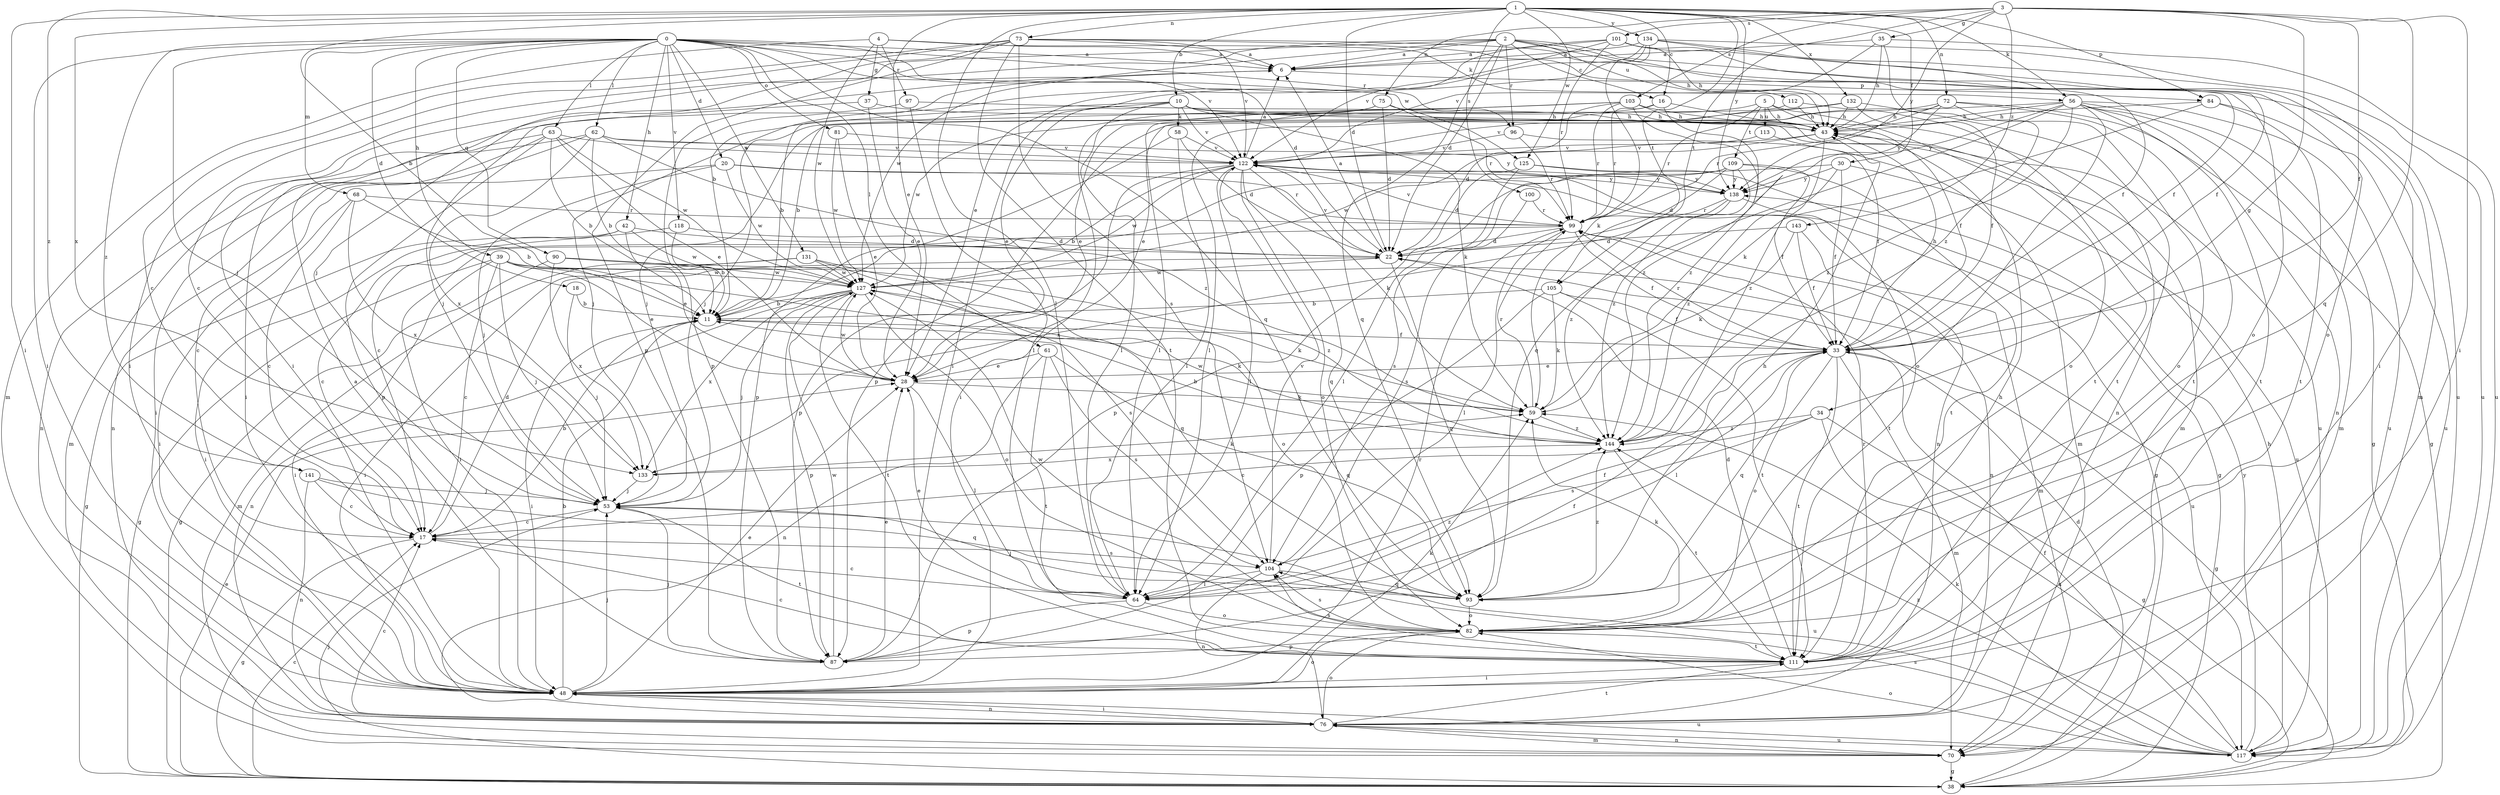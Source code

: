strict digraph  {
0;
1;
2;
3;
4;
5;
6;
10;
11;
16;
17;
18;
20;
22;
28;
30;
33;
34;
35;
37;
38;
39;
42;
43;
48;
53;
56;
58;
59;
61;
62;
63;
64;
68;
70;
72;
73;
75;
76;
81;
82;
84;
87;
90;
93;
96;
97;
99;
100;
101;
103;
104;
105;
109;
111;
112;
113;
117;
118;
122;
125;
127;
131;
132;
133;
134;
138;
141;
143;
144;
0 -> 6  [label=a];
0 -> 18  [label=d];
0 -> 20  [label=d];
0 -> 22  [label=d];
0 -> 39  [label=h];
0 -> 42  [label=h];
0 -> 48  [label=i];
0 -> 53  [label=j];
0 -> 61  [label=l];
0 -> 62  [label=l];
0 -> 63  [label=l];
0 -> 68  [label=m];
0 -> 81  [label=o];
0 -> 90  [label=q];
0 -> 93  [label=q];
0 -> 96  [label=r];
0 -> 118  [label=v];
0 -> 122  [label=v];
0 -> 125  [label=w];
0 -> 131  [label=x];
0 -> 141  [label=z];
1 -> 10  [label=b];
1 -> 11  [label=b];
1 -> 16  [label=c];
1 -> 22  [label=d];
1 -> 28  [label=e];
1 -> 30  [label=f];
1 -> 48  [label=i];
1 -> 56  [label=k];
1 -> 64  [label=l];
1 -> 72  [label=n];
1 -> 73  [label=n];
1 -> 84  [label=p];
1 -> 100  [label=s];
1 -> 105  [label=t];
1 -> 125  [label=w];
1 -> 132  [label=x];
1 -> 133  [label=x];
1 -> 134  [label=y];
1 -> 138  [label=y];
1 -> 141  [label=z];
2 -> 6  [label=a];
2 -> 16  [label=c];
2 -> 17  [label=c];
2 -> 22  [label=d];
2 -> 33  [label=f];
2 -> 43  [label=h];
2 -> 48  [label=i];
2 -> 82  [label=o];
2 -> 93  [label=q];
2 -> 96  [label=r];
2 -> 112  [label=u];
2 -> 127  [label=w];
3 -> 33  [label=f];
3 -> 34  [label=g];
3 -> 35  [label=g];
3 -> 48  [label=i];
3 -> 75  [label=n];
3 -> 93  [label=q];
3 -> 101  [label=s];
3 -> 103  [label=s];
3 -> 105  [label=t];
3 -> 138  [label=y];
3 -> 143  [label=z];
4 -> 6  [label=a];
4 -> 37  [label=g];
4 -> 56  [label=k];
4 -> 70  [label=m];
4 -> 97  [label=r];
4 -> 127  [label=w];
5 -> 28  [label=e];
5 -> 33  [label=f];
5 -> 43  [label=h];
5 -> 82  [label=o];
5 -> 99  [label=r];
5 -> 109  [label=t];
5 -> 113  [label=u];
6 -> 84  [label=p];
6 -> 87  [label=p];
10 -> 11  [label=b];
10 -> 28  [label=e];
10 -> 53  [label=j];
10 -> 58  [label=k];
10 -> 59  [label=k];
10 -> 64  [label=l];
10 -> 70  [label=m];
10 -> 117  [label=u];
10 -> 122  [label=v];
11 -> 33  [label=f];
11 -> 48  [label=i];
11 -> 59  [label=k];
16 -> 43  [label=h];
16 -> 64  [label=l];
16 -> 99  [label=r];
16 -> 144  [label=z];
17 -> 11  [label=b];
17 -> 22  [label=d];
17 -> 38  [label=g];
17 -> 104  [label=s];
18 -> 11  [label=b];
18 -> 53  [label=j];
20 -> 17  [label=c];
20 -> 53  [label=j];
20 -> 99  [label=r];
20 -> 127  [label=w];
20 -> 138  [label=y];
22 -> 6  [label=a];
22 -> 93  [label=q];
22 -> 122  [label=v];
22 -> 127  [label=w];
28 -> 59  [label=k];
28 -> 64  [label=l];
28 -> 127  [label=w];
30 -> 33  [label=f];
30 -> 87  [label=p];
30 -> 117  [label=u];
30 -> 138  [label=y];
30 -> 144  [label=z];
33 -> 28  [label=e];
33 -> 38  [label=g];
33 -> 43  [label=h];
33 -> 64  [label=l];
33 -> 70  [label=m];
33 -> 82  [label=o];
33 -> 93  [label=q];
33 -> 99  [label=r];
33 -> 111  [label=t];
34 -> 17  [label=c];
34 -> 38  [label=g];
34 -> 104  [label=s];
34 -> 117  [label=u];
34 -> 144  [label=z];
35 -> 6  [label=a];
35 -> 43  [label=h];
35 -> 117  [label=u];
35 -> 122  [label=v];
35 -> 144  [label=z];
37 -> 28  [label=e];
37 -> 43  [label=h];
37 -> 53  [label=j];
38 -> 17  [label=c];
38 -> 22  [label=d];
38 -> 28  [label=e];
38 -> 53  [label=j];
39 -> 17  [label=c];
39 -> 28  [label=e];
39 -> 38  [label=g];
39 -> 48  [label=i];
39 -> 53  [label=j];
39 -> 93  [label=q];
39 -> 127  [label=w];
39 -> 144  [label=z];
42 -> 22  [label=d];
42 -> 28  [label=e];
42 -> 38  [label=g];
42 -> 48  [label=i];
42 -> 127  [label=w];
43 -> 122  [label=v];
43 -> 127  [label=w];
43 -> 144  [label=z];
48 -> 6  [label=a];
48 -> 11  [label=b];
48 -> 28  [label=e];
48 -> 53  [label=j];
48 -> 59  [label=k];
48 -> 76  [label=n];
48 -> 82  [label=o];
48 -> 99  [label=r];
48 -> 117  [label=u];
53 -> 17  [label=c];
53 -> 111  [label=t];
53 -> 117  [label=u];
56 -> 38  [label=g];
56 -> 43  [label=h];
56 -> 70  [label=m];
56 -> 76  [label=n];
56 -> 82  [label=o];
56 -> 87  [label=p];
56 -> 93  [label=q];
56 -> 111  [label=t];
56 -> 117  [label=u];
56 -> 138  [label=y];
56 -> 144  [label=z];
58 -> 22  [label=d];
58 -> 64  [label=l];
58 -> 87  [label=p];
58 -> 122  [label=v];
59 -> 99  [label=r];
59 -> 144  [label=z];
61 -> 28  [label=e];
61 -> 76  [label=n];
61 -> 93  [label=q];
61 -> 104  [label=s];
61 -> 111  [label=t];
62 -> 11  [label=b];
62 -> 70  [label=m];
62 -> 76  [label=n];
62 -> 122  [label=v];
62 -> 133  [label=x];
62 -> 138  [label=y];
62 -> 144  [label=z];
63 -> 11  [label=b];
63 -> 28  [label=e];
63 -> 48  [label=i];
63 -> 76  [label=n];
63 -> 87  [label=p];
63 -> 122  [label=v];
63 -> 127  [label=w];
64 -> 17  [label=c];
64 -> 28  [label=e];
64 -> 33  [label=f];
64 -> 82  [label=o];
64 -> 87  [label=p];
64 -> 144  [label=z];
68 -> 11  [label=b];
68 -> 17  [label=c];
68 -> 48  [label=i];
68 -> 99  [label=r];
68 -> 133  [label=x];
70 -> 38  [label=g];
70 -> 76  [label=n];
72 -> 28  [label=e];
72 -> 38  [label=g];
72 -> 43  [label=h];
72 -> 82  [label=o];
72 -> 99  [label=r];
72 -> 111  [label=t];
72 -> 138  [label=y];
73 -> 6  [label=a];
73 -> 17  [label=c];
73 -> 33  [label=f];
73 -> 48  [label=i];
73 -> 53  [label=j];
73 -> 87  [label=p];
73 -> 104  [label=s];
73 -> 111  [label=t];
73 -> 117  [label=u];
73 -> 122  [label=v];
75 -> 22  [label=d];
75 -> 43  [label=h];
75 -> 48  [label=i];
75 -> 99  [label=r];
75 -> 127  [label=w];
76 -> 17  [label=c];
76 -> 48  [label=i];
76 -> 70  [label=m];
76 -> 82  [label=o];
76 -> 111  [label=t];
76 -> 117  [label=u];
81 -> 28  [label=e];
81 -> 122  [label=v];
81 -> 127  [label=w];
82 -> 59  [label=k];
82 -> 87  [label=p];
82 -> 104  [label=s];
82 -> 111  [label=t];
82 -> 127  [label=w];
84 -> 43  [label=h];
84 -> 59  [label=k];
84 -> 111  [label=t];
84 -> 117  [label=u];
87 -> 28  [label=e];
87 -> 33  [label=f];
87 -> 53  [label=j];
87 -> 127  [label=w];
90 -> 38  [label=g];
90 -> 117  [label=u];
90 -> 127  [label=w];
90 -> 133  [label=x];
93 -> 43  [label=h];
93 -> 53  [label=j];
93 -> 82  [label=o];
93 -> 144  [label=z];
96 -> 33  [label=f];
96 -> 99  [label=r];
96 -> 122  [label=v];
97 -> 43  [label=h];
97 -> 48  [label=i];
97 -> 64  [label=l];
99 -> 22  [label=d];
99 -> 33  [label=f];
99 -> 48  [label=i];
99 -> 64  [label=l];
99 -> 76  [label=n];
99 -> 122  [label=v];
100 -> 99  [label=r];
100 -> 104  [label=s];
101 -> 6  [label=a];
101 -> 11  [label=b];
101 -> 43  [label=h];
101 -> 48  [label=i];
101 -> 82  [label=o];
101 -> 99  [label=r];
101 -> 122  [label=v];
103 -> 11  [label=b];
103 -> 22  [label=d];
103 -> 43  [label=h];
103 -> 53  [label=j];
103 -> 76  [label=n];
103 -> 99  [label=r];
103 -> 144  [label=z];
104 -> 64  [label=l];
104 -> 76  [label=n];
104 -> 93  [label=q];
104 -> 122  [label=v];
105 -> 11  [label=b];
105 -> 33  [label=f];
105 -> 59  [label=k];
105 -> 87  [label=p];
105 -> 111  [label=t];
109 -> 17  [label=c];
109 -> 22  [label=d];
109 -> 33  [label=f];
109 -> 104  [label=s];
109 -> 111  [label=t];
109 -> 138  [label=y];
109 -> 144  [label=z];
111 -> 17  [label=c];
111 -> 22  [label=d];
111 -> 43  [label=h];
111 -> 48  [label=i];
111 -> 99  [label=r];
111 -> 104  [label=s];
112 -> 43  [label=h];
112 -> 111  [label=t];
112 -> 122  [label=v];
113 -> 70  [label=m];
113 -> 122  [label=v];
117 -> 33  [label=f];
117 -> 43  [label=h];
117 -> 59  [label=k];
117 -> 82  [label=o];
117 -> 104  [label=s];
117 -> 138  [label=y];
117 -> 144  [label=z];
118 -> 11  [label=b];
118 -> 17  [label=c];
118 -> 22  [label=d];
122 -> 6  [label=a];
122 -> 11  [label=b];
122 -> 38  [label=g];
122 -> 59  [label=k];
122 -> 64  [label=l];
122 -> 76  [label=n];
122 -> 82  [label=o];
122 -> 87  [label=p];
122 -> 93  [label=q];
122 -> 127  [label=w];
122 -> 138  [label=y];
125 -> 22  [label=d];
125 -> 38  [label=g];
125 -> 64  [label=l];
125 -> 138  [label=y];
127 -> 11  [label=b];
127 -> 53  [label=j];
127 -> 59  [label=k];
127 -> 76  [label=n];
127 -> 82  [label=o];
127 -> 87  [label=p];
127 -> 111  [label=t];
127 -> 133  [label=x];
131 -> 48  [label=i];
131 -> 70  [label=m];
131 -> 82  [label=o];
131 -> 104  [label=s];
131 -> 127  [label=w];
132 -> 33  [label=f];
132 -> 43  [label=h];
132 -> 53  [label=j];
132 -> 64  [label=l];
132 -> 111  [label=t];
133 -> 53  [label=j];
133 -> 59  [label=k];
134 -> 6  [label=a];
134 -> 28  [label=e];
134 -> 33  [label=f];
134 -> 48  [label=i];
134 -> 59  [label=k];
134 -> 70  [label=m];
134 -> 117  [label=u];
138 -> 99  [label=r];
138 -> 111  [label=t];
138 -> 133  [label=x];
138 -> 144  [label=z];
141 -> 17  [label=c];
141 -> 53  [label=j];
141 -> 76  [label=n];
141 -> 93  [label=q];
143 -> 22  [label=d];
143 -> 33  [label=f];
143 -> 59  [label=k];
143 -> 70  [label=m];
144 -> 11  [label=b];
144 -> 111  [label=t];
144 -> 127  [label=w];
144 -> 133  [label=x];
}

